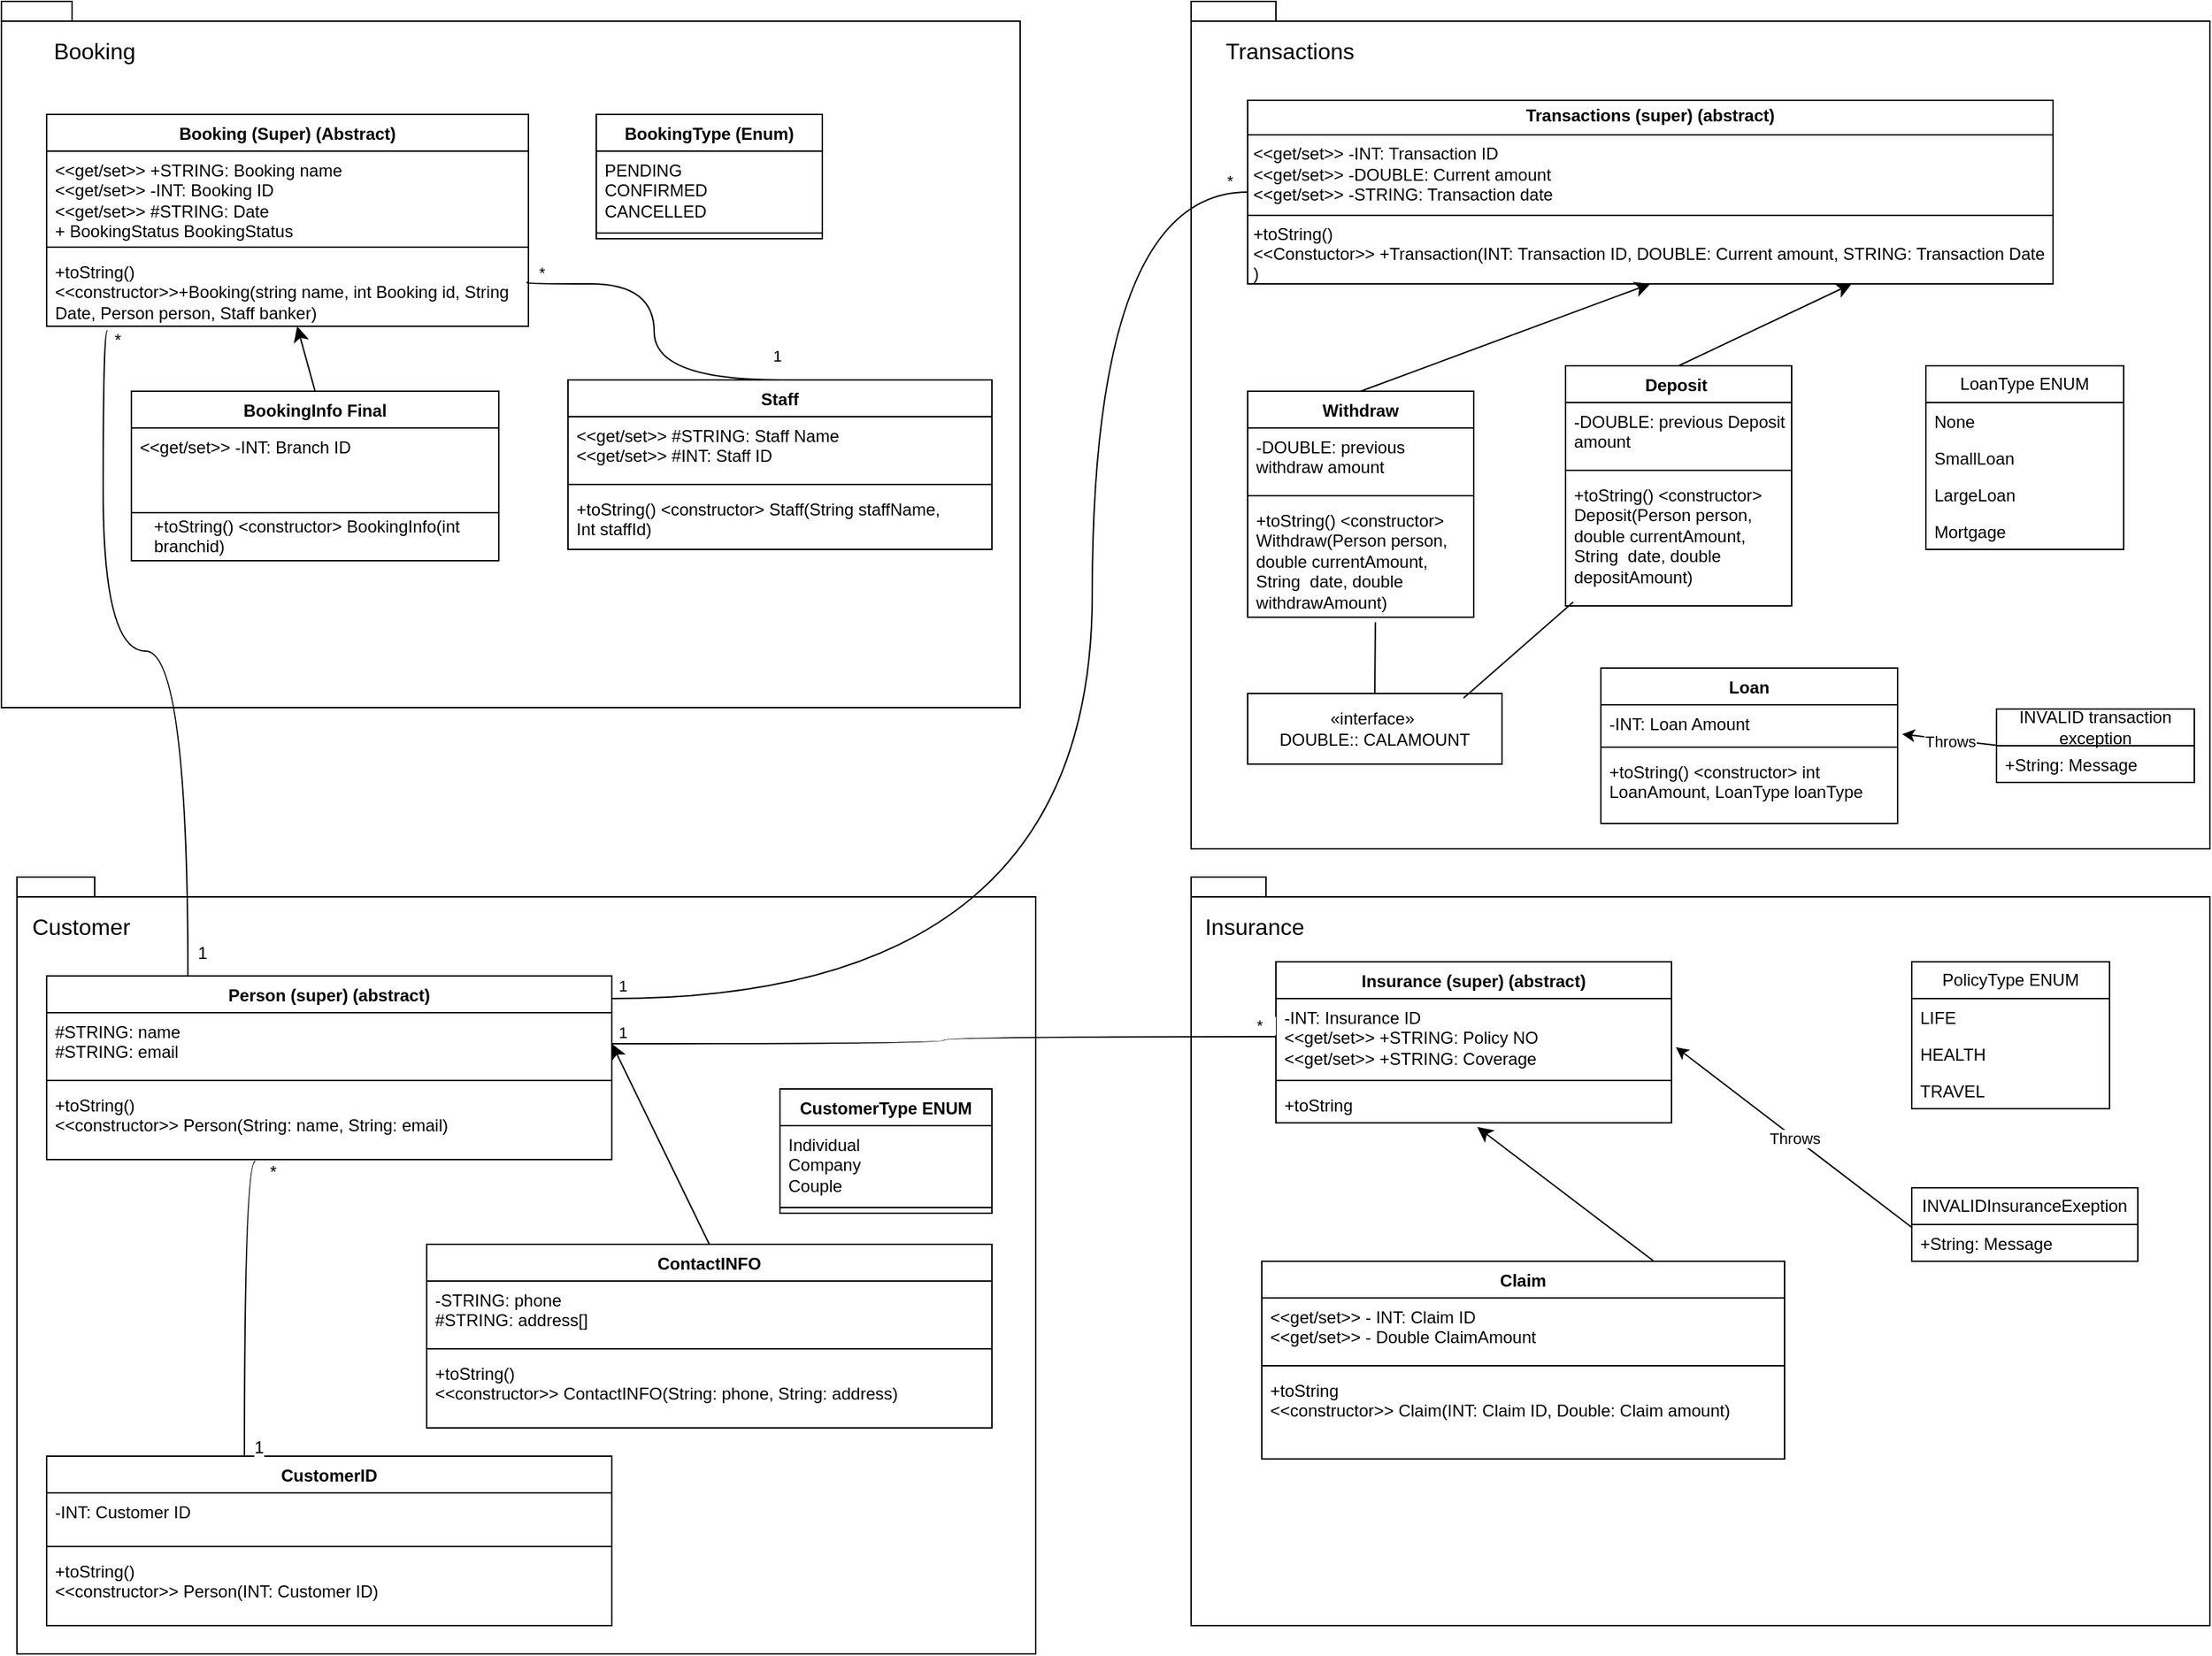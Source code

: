 <mxfile version="25.0.3">
  <diagram id="C5RBs43oDa-KdzZeNtuy" name="Page-1">
    <mxGraphModel dx="1050" dy="522" grid="1" gridSize="10" guides="1" tooltips="1" connect="1" arrows="1" fold="1" page="1" pageScale="1" pageWidth="827" pageHeight="1169" math="0" shadow="0">
      <root>
        <mxCell id="WIyWlLk6GJQsqaUBKTNV-0" />
        <mxCell id="WIyWlLk6GJQsqaUBKTNV-1" parent="WIyWlLk6GJQsqaUBKTNV-0" />
        <mxCell id="0yK75cyEjAmp3p56e5vH-48" value="" style="shape=folder;fontStyle=1;spacingTop=10;tabWidth=40;tabHeight=14;tabPosition=left;html=1;whiteSpace=wrap;" parent="WIyWlLk6GJQsqaUBKTNV-1" vertex="1">
          <mxGeometry x="39" y="740" width="721" height="550" as="geometry" />
        </mxCell>
        <mxCell id="0yK75cyEjAmp3p56e5vH-22" value="" style="shape=folder;fontStyle=1;spacingTop=10;tabWidth=40;tabHeight=14;tabPosition=left;html=1;whiteSpace=wrap;" parent="WIyWlLk6GJQsqaUBKTNV-1" vertex="1">
          <mxGeometry x="28" y="120" width="721" height="500" as="geometry" />
        </mxCell>
        <mxCell id="0yK75cyEjAmp3p56e5vH-4" value="Booking (Super) (Abstract)" style="swimlane;fontStyle=1;align=center;verticalAlign=top;childLayout=stackLayout;horizontal=1;startSize=26;horizontalStack=0;resizeParent=1;resizeParentMax=0;resizeLast=0;collapsible=1;marginBottom=0;whiteSpace=wrap;html=1;" parent="WIyWlLk6GJQsqaUBKTNV-1" vertex="1">
          <mxGeometry x="60" y="200" width="341" height="150" as="geometry" />
        </mxCell>
        <mxCell id="0yK75cyEjAmp3p56e5vH-5" value="&amp;lt;&amp;lt;get/set&amp;gt;&amp;gt; +STRING: Booking name&lt;div&gt;&amp;lt;&amp;lt;get/set&amp;gt;&amp;gt; -INT: Booking ID&lt;/div&gt;&lt;div&gt;&amp;lt;&amp;lt;get/set&amp;gt;&amp;gt; #STRING: Date&lt;/div&gt;&lt;div&gt;+ BookingStatus BookingStatus&lt;/div&gt;&lt;div&gt;&lt;br&gt;&lt;/div&gt;&lt;div&gt;&lt;br&gt;&lt;/div&gt;" style="text;strokeColor=none;fillColor=none;align=left;verticalAlign=top;spacingLeft=4;spacingRight=4;overflow=hidden;rotatable=0;points=[[0,0.5],[1,0.5]];portConstraint=eastwest;whiteSpace=wrap;html=1;" parent="0yK75cyEjAmp3p56e5vH-4" vertex="1">
          <mxGeometry y="26" width="341" height="64" as="geometry" />
        </mxCell>
        <mxCell id="0yK75cyEjAmp3p56e5vH-6" value="" style="line;strokeWidth=1;fillColor=none;align=left;verticalAlign=middle;spacingTop=-1;spacingLeft=3;spacingRight=3;rotatable=0;labelPosition=right;points=[];portConstraint=eastwest;strokeColor=inherit;" parent="0yK75cyEjAmp3p56e5vH-4" vertex="1">
          <mxGeometry y="90" width="341" height="8" as="geometry" />
        </mxCell>
        <mxCell id="0yK75cyEjAmp3p56e5vH-7" value="+toString()&lt;div&gt;&amp;lt;&amp;lt;constructor&amp;gt;&amp;gt;+Booking(string name, int Booking id, String Date, Person person, Staff banker)&lt;/div&gt;" style="text;strokeColor=none;fillColor=none;align=left;verticalAlign=top;spacingLeft=4;spacingRight=4;overflow=hidden;rotatable=0;points=[[0,0.5],[1,0.5]];portConstraint=eastwest;whiteSpace=wrap;html=1;" parent="0yK75cyEjAmp3p56e5vH-4" vertex="1">
          <mxGeometry y="98" width="341" height="52" as="geometry" />
        </mxCell>
        <mxCell id="0yK75cyEjAmp3p56e5vH-8" value="Staff" style="swimlane;fontStyle=1;align=center;verticalAlign=top;childLayout=stackLayout;horizontal=1;startSize=26;horizontalStack=0;resizeParent=1;resizeParentMax=0;resizeLast=0;collapsible=1;marginBottom=0;whiteSpace=wrap;html=1;" parent="WIyWlLk6GJQsqaUBKTNV-1" vertex="1">
          <mxGeometry x="429" y="388" width="300" height="120" as="geometry" />
        </mxCell>
        <mxCell id="0yK75cyEjAmp3p56e5vH-9" value="&amp;lt;&amp;lt;get/set&amp;gt;&amp;gt; #STRING: Staff Name&lt;div&gt;&amp;lt;&amp;lt;get/set&amp;gt;&amp;gt; #INT: Staff ID&lt;/div&gt;" style="text;strokeColor=none;fillColor=none;align=left;verticalAlign=top;spacingLeft=4;spacingRight=4;overflow=hidden;rotatable=0;points=[[0,0.5],[1,0.5]];portConstraint=eastwest;whiteSpace=wrap;html=1;" parent="0yK75cyEjAmp3p56e5vH-8" vertex="1">
          <mxGeometry y="26" width="300" height="44" as="geometry" />
        </mxCell>
        <mxCell id="0yK75cyEjAmp3p56e5vH-10" value="" style="line;strokeWidth=1;fillColor=none;align=left;verticalAlign=middle;spacingTop=-1;spacingLeft=3;spacingRight=3;rotatable=0;labelPosition=right;points=[];portConstraint=eastwest;strokeColor=inherit;" parent="0yK75cyEjAmp3p56e5vH-8" vertex="1">
          <mxGeometry y="70" width="300" height="8" as="geometry" />
        </mxCell>
        <mxCell id="0yK75cyEjAmp3p56e5vH-11" value="+toString() &amp;lt;constructor&amp;gt; Staff(String staffName,&lt;div&gt;Int staffId)&lt;/div&gt;" style="text;strokeColor=none;fillColor=none;align=left;verticalAlign=top;spacingLeft=4;spacingRight=4;overflow=hidden;rotatable=0;points=[[0,0.5],[1,0.5]];portConstraint=eastwest;whiteSpace=wrap;html=1;" parent="0yK75cyEjAmp3p56e5vH-8" vertex="1">
          <mxGeometry y="78" width="300" height="42" as="geometry" />
        </mxCell>
        <mxCell id="0yK75cyEjAmp3p56e5vH-12" value="BookingInfo Final" style="swimlane;fontStyle=1;align=center;verticalAlign=top;childLayout=stackLayout;horizontal=1;startSize=26;horizontalStack=0;resizeParent=1;resizeParentMax=0;resizeLast=0;collapsible=1;marginBottom=0;whiteSpace=wrap;html=1;" parent="WIyWlLk6GJQsqaUBKTNV-1" vertex="1">
          <mxGeometry x="120" y="396" width="260" height="120" as="geometry" />
        </mxCell>
        <mxCell id="0yK75cyEjAmp3p56e5vH-13" value="&amp;lt;&amp;lt;get/set&amp;gt;&amp;gt; -INT: Branch ID" style="text;strokeColor=none;fillColor=none;align=left;verticalAlign=top;spacingLeft=4;spacingRight=4;overflow=hidden;rotatable=0;points=[[0,0.5],[1,0.5]];portConstraint=eastwest;whiteSpace=wrap;html=1;" parent="0yK75cyEjAmp3p56e5vH-12" vertex="1">
          <mxGeometry y="26" width="260" height="26" as="geometry" />
        </mxCell>
        <mxCell id="0yK75cyEjAmp3p56e5vH-14" value="" style="line;strokeWidth=1;fillColor=none;align=left;verticalAlign=middle;spacingTop=-1;spacingLeft=3;spacingRight=3;rotatable=0;labelPosition=right;points=[];portConstraint=eastwest;strokeColor=inherit;" parent="0yK75cyEjAmp3p56e5vH-12" vertex="1">
          <mxGeometry y="52" width="260" height="68" as="geometry" />
        </mxCell>
        <mxCell id="0yK75cyEjAmp3p56e5vH-16" value="BookingType (Enum)" style="swimlane;fontStyle=1;align=center;verticalAlign=top;childLayout=stackLayout;horizontal=1;startSize=26;horizontalStack=0;resizeParent=1;resizeParentMax=0;resizeLast=0;collapsible=1;marginBottom=0;whiteSpace=wrap;html=1;" parent="WIyWlLk6GJQsqaUBKTNV-1" vertex="1">
          <mxGeometry x="449" y="200" width="160" height="88" as="geometry" />
        </mxCell>
        <mxCell id="0yK75cyEjAmp3p56e5vH-17" value="PENDING&amp;nbsp;&lt;div&gt;CONFIRMED&amp;nbsp;&lt;/div&gt;&lt;div&gt;CANCELLED&lt;/div&gt;" style="text;strokeColor=none;fillColor=none;align=left;verticalAlign=top;spacingLeft=4;spacingRight=4;overflow=hidden;rotatable=0;points=[[0,0.5],[1,0.5]];portConstraint=eastwest;whiteSpace=wrap;html=1;" parent="0yK75cyEjAmp3p56e5vH-16" vertex="1">
          <mxGeometry y="26" width="160" height="54" as="geometry" />
        </mxCell>
        <mxCell id="0yK75cyEjAmp3p56e5vH-18" value="" style="line;strokeWidth=1;fillColor=none;align=left;verticalAlign=middle;spacingTop=-1;spacingLeft=3;spacingRight=3;rotatable=0;labelPosition=right;points=[];portConstraint=eastwest;strokeColor=inherit;" parent="0yK75cyEjAmp3p56e5vH-16" vertex="1">
          <mxGeometry y="80" width="160" height="8" as="geometry" />
        </mxCell>
        <mxCell id="0yK75cyEjAmp3p56e5vH-20" value="" style="endArrow=classic;html=1;rounded=0;fontSize=12;startSize=8;endSize=8;curved=1;entryX=0.52;entryY=1;entryDx=0;entryDy=0;entryPerimeter=0;exitX=0.5;exitY=0;exitDx=0;exitDy=0;" parent="WIyWlLk6GJQsqaUBKTNV-1" source="0yK75cyEjAmp3p56e5vH-12" target="0yK75cyEjAmp3p56e5vH-7" edge="1">
          <mxGeometry width="50" height="50" relative="1" as="geometry">
            <mxPoint x="619" y="380" as="sourcePoint" />
            <mxPoint x="669" y="330" as="targetPoint" />
          </mxGeometry>
        </mxCell>
        <mxCell id="0yK75cyEjAmp3p56e5vH-23" value="Booking" style="text;html=1;align=center;verticalAlign=middle;whiteSpace=wrap;rounded=0;fontSize=16;" parent="WIyWlLk6GJQsqaUBKTNV-1" vertex="1">
          <mxGeometry x="39" y="140" width="110" height="30" as="geometry" />
        </mxCell>
        <mxCell id="0yK75cyEjAmp3p56e5vH-25" value="" style="shape=folder;fontStyle=1;spacingTop=10;tabWidth=40;tabHeight=14;tabPosition=left;html=1;whiteSpace=wrap;" parent="WIyWlLk6GJQsqaUBKTNV-1" vertex="1">
          <mxGeometry x="870" y="120" width="721" height="600" as="geometry" />
        </mxCell>
        <mxCell id="0yK75cyEjAmp3p56e5vH-26" value="Transactions" style="text;html=1;align=center;verticalAlign=middle;whiteSpace=wrap;rounded=0;fontSize=16;" parent="WIyWlLk6GJQsqaUBKTNV-1" vertex="1">
          <mxGeometry x="870" y="140" width="140" height="30" as="geometry" />
        </mxCell>
        <mxCell id="0yK75cyEjAmp3p56e5vH-27" value="&lt;p style=&quot;margin:0px;margin-top:4px;text-align:center;&quot;&gt;&lt;b&gt;Transactions (super) (abstract)&lt;/b&gt;&lt;/p&gt;&lt;hr size=&quot;1&quot; style=&quot;border-style:solid;&quot;&gt;&lt;p style=&quot;margin:0px;margin-left:4px;&quot;&gt;&amp;lt;&amp;lt;get/set&amp;gt;&amp;gt; -INT: Transaction ID&lt;/p&gt;&lt;p style=&quot;margin:0px;margin-left:4px;&quot;&gt;&amp;lt;&amp;lt;get/set&amp;gt;&amp;gt; -DOUBLE: Current amount&lt;/p&gt;&lt;p style=&quot;margin:0px;margin-left:4px;&quot;&gt;&amp;lt;&amp;lt;get/set&amp;gt;&amp;gt; -STRING: Transaction date&amp;nbsp;&lt;/p&gt;&lt;hr size=&quot;1&quot; style=&quot;border-style:solid;&quot;&gt;&lt;p style=&quot;margin:0px;margin-left:4px;&quot;&gt;+toString()&lt;/p&gt;&lt;p style=&quot;margin:0px;margin-left:4px;&quot;&gt;&amp;lt;&amp;lt;Constuctor&amp;gt;&amp;gt; +Transaction(INT: Transaction ID, DOUBLE: Current amount, STRING: Transaction Date )&lt;/p&gt;" style="verticalAlign=top;align=left;overflow=fill;html=1;whiteSpace=wrap;" parent="WIyWlLk6GJQsqaUBKTNV-1" vertex="1">
          <mxGeometry x="910" y="190" width="570" height="130" as="geometry" />
        </mxCell>
        <mxCell id="0yK75cyEjAmp3p56e5vH-37" style="edgeStyle=none;curved=1;rounded=0;orthogonalLoop=1;jettySize=auto;html=1;exitX=0.5;exitY=0;exitDx=0;exitDy=0;entryX=0.5;entryY=1;entryDx=0;entryDy=0;fontSize=12;startSize=8;endSize=8;" parent="WIyWlLk6GJQsqaUBKTNV-1" source="0yK75cyEjAmp3p56e5vH-28" target="0yK75cyEjAmp3p56e5vH-27" edge="1">
          <mxGeometry relative="1" as="geometry" />
        </mxCell>
        <mxCell id="0yK75cyEjAmp3p56e5vH-28" value="Withdraw" style="swimlane;fontStyle=1;align=center;verticalAlign=top;childLayout=stackLayout;horizontal=1;startSize=26;horizontalStack=0;resizeParent=1;resizeParentMax=0;resizeLast=0;collapsible=1;marginBottom=0;whiteSpace=wrap;html=1;" parent="WIyWlLk6GJQsqaUBKTNV-1" vertex="1">
          <mxGeometry x="910" y="396" width="160" height="160" as="geometry" />
        </mxCell>
        <mxCell id="0yK75cyEjAmp3p56e5vH-29" value="-DOUBLE: previous withdraw amount" style="text;strokeColor=none;fillColor=none;align=left;verticalAlign=top;spacingLeft=4;spacingRight=4;overflow=hidden;rotatable=0;points=[[0,0.5],[1,0.5]];portConstraint=eastwest;whiteSpace=wrap;html=1;" parent="0yK75cyEjAmp3p56e5vH-28" vertex="1">
          <mxGeometry y="26" width="160" height="44" as="geometry" />
        </mxCell>
        <mxCell id="0yK75cyEjAmp3p56e5vH-30" value="" style="line;strokeWidth=1;fillColor=none;align=left;verticalAlign=middle;spacingTop=-1;spacingLeft=3;spacingRight=3;rotatable=0;labelPosition=right;points=[];portConstraint=eastwest;strokeColor=inherit;" parent="0yK75cyEjAmp3p56e5vH-28" vertex="1">
          <mxGeometry y="70" width="160" height="8" as="geometry" />
        </mxCell>
        <mxCell id="0yK75cyEjAmp3p56e5vH-31" value="+toString() &amp;lt;constructor&amp;gt;&lt;div&gt;Withdraw(Person person,&lt;/div&gt;&lt;div&gt;double currentAmount, String&amp;nbsp; date, double withdrawAmount)&lt;/div&gt;" style="text;strokeColor=none;fillColor=none;align=left;verticalAlign=top;spacingLeft=4;spacingRight=4;overflow=hidden;rotatable=0;points=[[0,0.5],[1,0.5]];portConstraint=eastwest;whiteSpace=wrap;html=1;" parent="0yK75cyEjAmp3p56e5vH-28" vertex="1">
          <mxGeometry y="78" width="160" height="82" as="geometry" />
        </mxCell>
        <mxCell id="0yK75cyEjAmp3p56e5vH-116" style="edgeStyle=none;curved=1;rounded=0;orthogonalLoop=1;jettySize=auto;html=1;exitX=0.5;exitY=0;exitDx=0;exitDy=0;entryX=0.75;entryY=1;entryDx=0;entryDy=0;fontSize=12;startSize=8;endSize=8;" parent="WIyWlLk6GJQsqaUBKTNV-1" source="0yK75cyEjAmp3p56e5vH-32" target="0yK75cyEjAmp3p56e5vH-27" edge="1">
          <mxGeometry relative="1" as="geometry" />
        </mxCell>
        <mxCell id="0yK75cyEjAmp3p56e5vH-32" value="Deposit&amp;nbsp;" style="swimlane;fontStyle=1;align=center;verticalAlign=top;childLayout=stackLayout;horizontal=1;startSize=26;horizontalStack=0;resizeParent=1;resizeParentMax=0;resizeLast=0;collapsible=1;marginBottom=0;whiteSpace=wrap;html=1;" parent="WIyWlLk6GJQsqaUBKTNV-1" vertex="1">
          <mxGeometry x="1135" y="378" width="160" height="170" as="geometry" />
        </mxCell>
        <mxCell id="0yK75cyEjAmp3p56e5vH-33" value="-DOUBLE: previous Deposit amount" style="text;strokeColor=none;fillColor=none;align=left;verticalAlign=top;spacingLeft=4;spacingRight=4;overflow=hidden;rotatable=0;points=[[0,0.5],[1,0.5]];portConstraint=eastwest;whiteSpace=wrap;html=1;" parent="0yK75cyEjAmp3p56e5vH-32" vertex="1">
          <mxGeometry y="26" width="160" height="44" as="geometry" />
        </mxCell>
        <mxCell id="0yK75cyEjAmp3p56e5vH-34" value="" style="line;strokeWidth=1;fillColor=none;align=left;verticalAlign=middle;spacingTop=-1;spacingLeft=3;spacingRight=3;rotatable=0;labelPosition=right;points=[];portConstraint=eastwest;strokeColor=inherit;" parent="0yK75cyEjAmp3p56e5vH-32" vertex="1">
          <mxGeometry y="70" width="160" height="8" as="geometry" />
        </mxCell>
        <mxCell id="0yK75cyEjAmp3p56e5vH-35" value="+toString() &amp;lt;constructor&amp;gt;&lt;div&gt;Deposit(Person person,&lt;/div&gt;&lt;div&gt;double currentAmount, String&amp;nbsp; date, double depositAmount)&lt;/div&gt;&lt;div&gt;&lt;br&gt;&lt;div&gt;&lt;br&gt;&lt;/div&gt;&lt;/div&gt;" style="text;strokeColor=none;fillColor=none;align=left;verticalAlign=top;spacingLeft=4;spacingRight=4;overflow=hidden;rotatable=0;points=[[0,0.5],[1,0.5]];portConstraint=eastwest;whiteSpace=wrap;html=1;" parent="0yK75cyEjAmp3p56e5vH-32" vertex="1">
          <mxGeometry y="78" width="160" height="92" as="geometry" />
        </mxCell>
        <mxCell id="0yK75cyEjAmp3p56e5vH-39" value="LoanType ENUM" style="swimlane;fontStyle=0;childLayout=stackLayout;horizontal=1;startSize=26;fillColor=none;horizontalStack=0;resizeParent=1;resizeParentMax=0;resizeLast=0;collapsible=1;marginBottom=0;whiteSpace=wrap;html=1;" parent="WIyWlLk6GJQsqaUBKTNV-1" vertex="1">
          <mxGeometry x="1390" y="378" width="140" height="130" as="geometry" />
        </mxCell>
        <mxCell id="0yK75cyEjAmp3p56e5vH-40" value="None" style="text;strokeColor=none;fillColor=none;align=left;verticalAlign=top;spacingLeft=4;spacingRight=4;overflow=hidden;rotatable=0;points=[[0,0.5],[1,0.5]];portConstraint=eastwest;whiteSpace=wrap;html=1;" parent="0yK75cyEjAmp3p56e5vH-39" vertex="1">
          <mxGeometry y="26" width="140" height="26" as="geometry" />
        </mxCell>
        <mxCell id="0yK75cyEjAmp3p56e5vH-41" value="SmallLoan" style="text;strokeColor=none;fillColor=none;align=left;verticalAlign=top;spacingLeft=4;spacingRight=4;overflow=hidden;rotatable=0;points=[[0,0.5],[1,0.5]];portConstraint=eastwest;whiteSpace=wrap;html=1;" parent="0yK75cyEjAmp3p56e5vH-39" vertex="1">
          <mxGeometry y="52" width="140" height="26" as="geometry" />
        </mxCell>
        <mxCell id="0yK75cyEjAmp3p56e5vH-42" value="LargeLoan" style="text;strokeColor=none;fillColor=none;align=left;verticalAlign=top;spacingLeft=4;spacingRight=4;overflow=hidden;rotatable=0;points=[[0,0.5],[1,0.5]];portConstraint=eastwest;whiteSpace=wrap;html=1;" parent="0yK75cyEjAmp3p56e5vH-39" vertex="1">
          <mxGeometry y="78" width="140" height="26" as="geometry" />
        </mxCell>
        <mxCell id="0yK75cyEjAmp3p56e5vH-43" value="Mortgage" style="text;strokeColor=none;fillColor=none;align=left;verticalAlign=top;spacingLeft=4;spacingRight=4;overflow=hidden;rotatable=0;points=[[0,0.5],[1,0.5]];portConstraint=eastwest;whiteSpace=wrap;html=1;" parent="0yK75cyEjAmp3p56e5vH-39" vertex="1">
          <mxGeometry y="104" width="140" height="26" as="geometry" />
        </mxCell>
        <mxCell id="0yK75cyEjAmp3p56e5vH-44" value="INVALID transaction exception" style="swimlane;fontStyle=0;childLayout=stackLayout;horizontal=1;startSize=26;fillColor=none;horizontalStack=0;resizeParent=1;resizeParentMax=0;resizeLast=0;collapsible=1;marginBottom=0;whiteSpace=wrap;html=1;" parent="WIyWlLk6GJQsqaUBKTNV-1" vertex="1">
          <mxGeometry x="1440" y="621" width="140" height="52" as="geometry" />
        </mxCell>
        <mxCell id="0yK75cyEjAmp3p56e5vH-45" value="+String: Message" style="text;strokeColor=none;fillColor=none;align=left;verticalAlign=top;spacingLeft=4;spacingRight=4;overflow=hidden;rotatable=0;points=[[0,0.5],[1,0.5]];portConstraint=eastwest;whiteSpace=wrap;html=1;" parent="0yK75cyEjAmp3p56e5vH-44" vertex="1">
          <mxGeometry y="26" width="140" height="26" as="geometry" />
        </mxCell>
        <mxCell id="0yK75cyEjAmp3p56e5vH-49" value="" style="shape=folder;fontStyle=1;spacingTop=10;tabWidth=40;tabHeight=14;tabPosition=left;html=1;whiteSpace=wrap;" parent="WIyWlLk6GJQsqaUBKTNV-1" vertex="1">
          <mxGeometry x="870" y="740" width="721" height="530" as="geometry" />
        </mxCell>
        <mxCell id="0yK75cyEjAmp3p56e5vH-99" style="edgeStyle=none;curved=1;rounded=0;orthogonalLoop=1;jettySize=auto;html=1;exitX=0.5;exitY=0;exitDx=0;exitDy=0;entryX=1;entryY=0.5;entryDx=0;entryDy=0;fontSize=12;startSize=8;endSize=8;" parent="WIyWlLk6GJQsqaUBKTNV-1" source="0yK75cyEjAmp3p56e5vH-50" target="0yK75cyEjAmp3p56e5vH-56" edge="1">
          <mxGeometry relative="1" as="geometry" />
        </mxCell>
        <mxCell id="0yK75cyEjAmp3p56e5vH-50" value="ContactINFO" style="swimlane;fontStyle=1;align=center;verticalAlign=top;childLayout=stackLayout;horizontal=1;startSize=26;horizontalStack=0;resizeParent=1;resizeParentMax=0;resizeLast=0;collapsible=1;marginBottom=0;whiteSpace=wrap;html=1;" parent="WIyWlLk6GJQsqaUBKTNV-1" vertex="1">
          <mxGeometry x="329" y="1000" width="400" height="130" as="geometry" />
        </mxCell>
        <mxCell id="0yK75cyEjAmp3p56e5vH-51" value="-STRING: phone&lt;div&gt;#STRING: address[]&lt;/div&gt;&lt;div&gt;&lt;br&gt;&lt;/div&gt;" style="text;strokeColor=none;fillColor=none;align=left;verticalAlign=top;spacingLeft=4;spacingRight=4;overflow=hidden;rotatable=0;points=[[0,0.5],[1,0.5]];portConstraint=eastwest;whiteSpace=wrap;html=1;" parent="0yK75cyEjAmp3p56e5vH-50" vertex="1">
          <mxGeometry y="26" width="400" height="44" as="geometry" />
        </mxCell>
        <mxCell id="0yK75cyEjAmp3p56e5vH-52" value="" style="line;strokeWidth=1;fillColor=none;align=left;verticalAlign=middle;spacingTop=-1;spacingLeft=3;spacingRight=3;rotatable=0;labelPosition=right;points=[];portConstraint=eastwest;strokeColor=inherit;" parent="0yK75cyEjAmp3p56e5vH-50" vertex="1">
          <mxGeometry y="70" width="400" height="8" as="geometry" />
        </mxCell>
        <mxCell id="0yK75cyEjAmp3p56e5vH-53" value="+toString()&lt;div&gt;&amp;lt;&amp;lt;constructor&amp;gt;&amp;gt; ContactINFO(String: phone, String: address)&lt;/div&gt;" style="text;strokeColor=none;fillColor=none;align=left;verticalAlign=top;spacingLeft=4;spacingRight=4;overflow=hidden;rotatable=0;points=[[0,0.5],[1,0.5]];portConstraint=eastwest;whiteSpace=wrap;html=1;" parent="0yK75cyEjAmp3p56e5vH-50" vertex="1">
          <mxGeometry y="78" width="400" height="52" as="geometry" />
        </mxCell>
        <mxCell id="0yK75cyEjAmp3p56e5vH-54" value="Customer" style="text;html=1;align=center;verticalAlign=middle;whiteSpace=wrap;rounded=0;fontSize=16;" parent="WIyWlLk6GJQsqaUBKTNV-1" vertex="1">
          <mxGeometry x="39" y="760" width="91" height="30" as="geometry" />
        </mxCell>
        <mxCell id="0yK75cyEjAmp3p56e5vH-55" value="Person (super) (abstract)" style="swimlane;fontStyle=1;align=center;verticalAlign=top;childLayout=stackLayout;horizontal=1;startSize=26;horizontalStack=0;resizeParent=1;resizeParentMax=0;resizeLast=0;collapsible=1;marginBottom=0;whiteSpace=wrap;html=1;" parent="WIyWlLk6GJQsqaUBKTNV-1" vertex="1">
          <mxGeometry x="60" y="810" width="400" height="130" as="geometry" />
        </mxCell>
        <mxCell id="0yK75cyEjAmp3p56e5vH-56" value="#STRING: name&lt;div&gt;#STRING: email&amp;nbsp;&lt;/div&gt;&lt;div&gt;&lt;br&gt;&lt;/div&gt;" style="text;strokeColor=none;fillColor=none;align=left;verticalAlign=top;spacingLeft=4;spacingRight=4;overflow=hidden;rotatable=0;points=[[0,0.5],[1,0.5]];portConstraint=eastwest;whiteSpace=wrap;html=1;" parent="0yK75cyEjAmp3p56e5vH-55" vertex="1">
          <mxGeometry y="26" width="400" height="44" as="geometry" />
        </mxCell>
        <mxCell id="0yK75cyEjAmp3p56e5vH-57" value="" style="line;strokeWidth=1;fillColor=none;align=left;verticalAlign=middle;spacingTop=-1;spacingLeft=3;spacingRight=3;rotatable=0;labelPosition=right;points=[];portConstraint=eastwest;strokeColor=inherit;" parent="0yK75cyEjAmp3p56e5vH-55" vertex="1">
          <mxGeometry y="70" width="400" height="8" as="geometry" />
        </mxCell>
        <mxCell id="0yK75cyEjAmp3p56e5vH-58" value="+toString()&lt;div&gt;&amp;lt;&amp;lt;constructor&amp;gt;&amp;gt; Person(String: name, String: email)&lt;/div&gt;" style="text;strokeColor=none;fillColor=none;align=left;verticalAlign=top;spacingLeft=4;spacingRight=4;overflow=hidden;rotatable=0;points=[[0,0.5],[1,0.5]];portConstraint=eastwest;whiteSpace=wrap;html=1;" parent="0yK75cyEjAmp3p56e5vH-55" vertex="1">
          <mxGeometry y="78" width="400" height="52" as="geometry" />
        </mxCell>
        <mxCell id="0yK75cyEjAmp3p56e5vH-59" value="CustomerID" style="swimlane;fontStyle=1;align=center;verticalAlign=top;childLayout=stackLayout;horizontal=1;startSize=26;horizontalStack=0;resizeParent=1;resizeParentMax=0;resizeLast=0;collapsible=1;marginBottom=0;whiteSpace=wrap;html=1;" parent="WIyWlLk6GJQsqaUBKTNV-1" vertex="1">
          <mxGeometry x="60" y="1150" width="400" height="120" as="geometry" />
        </mxCell>
        <mxCell id="0yK75cyEjAmp3p56e5vH-60" value="-INT: Customer ID&amp;nbsp;&lt;div&gt;&lt;br&gt;&lt;/div&gt;" style="text;strokeColor=none;fillColor=none;align=left;verticalAlign=top;spacingLeft=4;spacingRight=4;overflow=hidden;rotatable=0;points=[[0,0.5],[1,0.5]];portConstraint=eastwest;whiteSpace=wrap;html=1;" parent="0yK75cyEjAmp3p56e5vH-59" vertex="1">
          <mxGeometry y="26" width="400" height="34" as="geometry" />
        </mxCell>
        <mxCell id="0yK75cyEjAmp3p56e5vH-61" value="" style="line;strokeWidth=1;fillColor=none;align=left;verticalAlign=middle;spacingTop=-1;spacingLeft=3;spacingRight=3;rotatable=0;labelPosition=right;points=[];portConstraint=eastwest;strokeColor=inherit;" parent="0yK75cyEjAmp3p56e5vH-59" vertex="1">
          <mxGeometry y="60" width="400" height="8" as="geometry" />
        </mxCell>
        <mxCell id="0yK75cyEjAmp3p56e5vH-62" value="+toString()&lt;div&gt;&amp;lt;&amp;lt;constructor&amp;gt;&amp;gt; Person(INT: Customer ID)&lt;/div&gt;" style="text;strokeColor=none;fillColor=none;align=left;verticalAlign=top;spacingLeft=4;spacingRight=4;overflow=hidden;rotatable=0;points=[[0,0.5],[1,0.5]];portConstraint=eastwest;whiteSpace=wrap;html=1;" parent="0yK75cyEjAmp3p56e5vH-59" vertex="1">
          <mxGeometry y="68" width="400" height="52" as="geometry" />
        </mxCell>
        <mxCell id="0yK75cyEjAmp3p56e5vH-63" value="CustomerType ENUM" style="swimlane;fontStyle=1;align=center;verticalAlign=top;childLayout=stackLayout;horizontal=1;startSize=26;horizontalStack=0;resizeParent=1;resizeParentMax=0;resizeLast=0;collapsible=1;marginBottom=0;whiteSpace=wrap;html=1;" parent="WIyWlLk6GJQsqaUBKTNV-1" vertex="1">
          <mxGeometry x="579" y="890" width="150" height="88" as="geometry" />
        </mxCell>
        <mxCell id="0yK75cyEjAmp3p56e5vH-64" value="&lt;span style=&quot;background-color: initial;&quot;&gt;Individual&lt;/span&gt;&lt;div&gt;&lt;span style=&quot;background-color: initial;&quot;&gt;Company&lt;/span&gt;&lt;/div&gt;&lt;div&gt;&lt;span style=&quot;background-color: initial;&quot;&gt;Couple&amp;nbsp;&lt;/span&gt;&lt;div&gt;&lt;br&gt;&lt;/div&gt;&lt;/div&gt;" style="text;strokeColor=none;fillColor=none;align=left;verticalAlign=top;spacingLeft=4;spacingRight=4;overflow=hidden;rotatable=0;points=[[0,0.5],[1,0.5]];portConstraint=eastwest;whiteSpace=wrap;html=1;" parent="0yK75cyEjAmp3p56e5vH-63" vertex="1">
          <mxGeometry y="26" width="150" height="54" as="geometry" />
        </mxCell>
        <mxCell id="0yK75cyEjAmp3p56e5vH-65" value="" style="line;strokeWidth=1;fillColor=none;align=left;verticalAlign=middle;spacingTop=-1;spacingLeft=3;spacingRight=3;rotatable=0;labelPosition=right;points=[];portConstraint=eastwest;strokeColor=inherit;" parent="0yK75cyEjAmp3p56e5vH-63" vertex="1">
          <mxGeometry y="80" width="150" height="8" as="geometry" />
        </mxCell>
        <mxCell id="0yK75cyEjAmp3p56e5vH-69" value="Insurance (super) (abstract)" style="swimlane;fontStyle=1;align=center;verticalAlign=top;childLayout=stackLayout;horizontal=1;startSize=26;horizontalStack=0;resizeParent=1;resizeParentMax=0;resizeLast=0;collapsible=1;marginBottom=0;whiteSpace=wrap;html=1;" parent="WIyWlLk6GJQsqaUBKTNV-1" vertex="1">
          <mxGeometry x="930" y="800" width="280" height="114" as="geometry" />
        </mxCell>
        <mxCell id="0yK75cyEjAmp3p56e5vH-70" value="-INT: Insurance ID&lt;div&gt;&amp;lt;&amp;lt;get/set&amp;gt;&amp;gt; +STRING: Policy NO&lt;/div&gt;&lt;div&gt;&amp;lt;&amp;lt;get/set&amp;gt;&amp;gt; +STRING: Coverage&lt;/div&gt;" style="text;strokeColor=none;fillColor=none;align=left;verticalAlign=top;spacingLeft=4;spacingRight=4;overflow=hidden;rotatable=0;points=[[0,0.5],[1,0.5]];portConstraint=eastwest;whiteSpace=wrap;html=1;" parent="0yK75cyEjAmp3p56e5vH-69" vertex="1">
          <mxGeometry y="26" width="280" height="54" as="geometry" />
        </mxCell>
        <mxCell id="0yK75cyEjAmp3p56e5vH-71" value="" style="line;strokeWidth=1;fillColor=none;align=left;verticalAlign=middle;spacingTop=-1;spacingLeft=3;spacingRight=3;rotatable=0;labelPosition=right;points=[];portConstraint=eastwest;strokeColor=inherit;" parent="0yK75cyEjAmp3p56e5vH-69" vertex="1">
          <mxGeometry y="80" width="280" height="8" as="geometry" />
        </mxCell>
        <mxCell id="0yK75cyEjAmp3p56e5vH-72" value="+toString" style="text;strokeColor=none;fillColor=none;align=left;verticalAlign=top;spacingLeft=4;spacingRight=4;overflow=hidden;rotatable=0;points=[[0,0.5],[1,0.5]];portConstraint=eastwest;whiteSpace=wrap;html=1;" parent="0yK75cyEjAmp3p56e5vH-69" vertex="1">
          <mxGeometry y="88" width="280" height="26" as="geometry" />
        </mxCell>
        <mxCell id="0yK75cyEjAmp3p56e5vH-73" value="Claim" style="swimlane;fontStyle=1;align=center;verticalAlign=top;childLayout=stackLayout;horizontal=1;startSize=26;horizontalStack=0;resizeParent=1;resizeParentMax=0;resizeLast=0;collapsible=1;marginBottom=0;whiteSpace=wrap;html=1;" parent="WIyWlLk6GJQsqaUBKTNV-1" vertex="1">
          <mxGeometry x="920" y="1012" width="370" height="140" as="geometry" />
        </mxCell>
        <mxCell id="0yK75cyEjAmp3p56e5vH-74" value="&amp;lt;&amp;lt;get/set&amp;gt;&amp;gt; - INT: Claim ID&lt;div&gt;&amp;lt;&amp;lt;get/set&amp;gt;&amp;gt; - Double ClaimAmount&lt;/div&gt;" style="text;strokeColor=none;fillColor=none;align=left;verticalAlign=top;spacingLeft=4;spacingRight=4;overflow=hidden;rotatable=0;points=[[0,0.5],[1,0.5]];portConstraint=eastwest;whiteSpace=wrap;html=1;" parent="0yK75cyEjAmp3p56e5vH-73" vertex="1">
          <mxGeometry y="26" width="370" height="44" as="geometry" />
        </mxCell>
        <mxCell id="0yK75cyEjAmp3p56e5vH-75" value="" style="line;strokeWidth=1;fillColor=none;align=left;verticalAlign=middle;spacingTop=-1;spacingLeft=3;spacingRight=3;rotatable=0;labelPosition=right;points=[];portConstraint=eastwest;strokeColor=inherit;" parent="0yK75cyEjAmp3p56e5vH-73" vertex="1">
          <mxGeometry y="70" width="370" height="8" as="geometry" />
        </mxCell>
        <mxCell id="0yK75cyEjAmp3p56e5vH-76" value="+toString&lt;div&gt;&amp;lt;&amp;lt;constructor&amp;gt;&amp;gt; Claim(INT: Claim ID, Double: Claim amount)&amp;nbsp;&lt;/div&gt;" style="text;strokeColor=none;fillColor=none;align=left;verticalAlign=top;spacingLeft=4;spacingRight=4;overflow=hidden;rotatable=0;points=[[0,0.5],[1,0.5]];portConstraint=eastwest;whiteSpace=wrap;html=1;" parent="0yK75cyEjAmp3p56e5vH-73" vertex="1">
          <mxGeometry y="78" width="370" height="62" as="geometry" />
        </mxCell>
        <mxCell id="0yK75cyEjAmp3p56e5vH-77" value="PolicyType ENUM" style="swimlane;fontStyle=0;childLayout=stackLayout;horizontal=1;startSize=26;fillColor=none;horizontalStack=0;resizeParent=1;resizeParentMax=0;resizeLast=0;collapsible=1;marginBottom=0;whiteSpace=wrap;html=1;" parent="WIyWlLk6GJQsqaUBKTNV-1" vertex="1">
          <mxGeometry x="1380" y="800" width="140" height="104" as="geometry" />
        </mxCell>
        <mxCell id="0yK75cyEjAmp3p56e5vH-78" value="LIFE" style="text;strokeColor=none;fillColor=none;align=left;verticalAlign=top;spacingLeft=4;spacingRight=4;overflow=hidden;rotatable=0;points=[[0,0.5],[1,0.5]];portConstraint=eastwest;whiteSpace=wrap;html=1;" parent="0yK75cyEjAmp3p56e5vH-77" vertex="1">
          <mxGeometry y="26" width="140" height="26" as="geometry" />
        </mxCell>
        <mxCell id="0yK75cyEjAmp3p56e5vH-79" value="HEALTH" style="text;strokeColor=none;fillColor=none;align=left;verticalAlign=top;spacingLeft=4;spacingRight=4;overflow=hidden;rotatable=0;points=[[0,0.5],[1,0.5]];portConstraint=eastwest;whiteSpace=wrap;html=1;" parent="0yK75cyEjAmp3p56e5vH-77" vertex="1">
          <mxGeometry y="52" width="140" height="26" as="geometry" />
        </mxCell>
        <mxCell id="0yK75cyEjAmp3p56e5vH-80" value="TRAVEL" style="text;strokeColor=none;fillColor=none;align=left;verticalAlign=top;spacingLeft=4;spacingRight=4;overflow=hidden;rotatable=0;points=[[0,0.5],[1,0.5]];portConstraint=eastwest;whiteSpace=wrap;html=1;" parent="0yK75cyEjAmp3p56e5vH-77" vertex="1">
          <mxGeometry y="78" width="140" height="26" as="geometry" />
        </mxCell>
        <mxCell id="0yK75cyEjAmp3p56e5vH-81" value="INVALIDInsuranceExeption" style="swimlane;fontStyle=0;childLayout=stackLayout;horizontal=1;startSize=26;fillColor=none;horizontalStack=0;resizeParent=1;resizeParentMax=0;resizeLast=0;collapsible=1;marginBottom=0;whiteSpace=wrap;html=1;" parent="WIyWlLk6GJQsqaUBKTNV-1" vertex="1">
          <mxGeometry x="1380" y="960" width="160" height="52" as="geometry" />
        </mxCell>
        <mxCell id="0yK75cyEjAmp3p56e5vH-82" value="+String: Message" style="text;strokeColor=none;fillColor=none;align=left;verticalAlign=top;spacingLeft=4;spacingRight=4;overflow=hidden;rotatable=0;points=[[0,0.5],[1,0.5]];portConstraint=eastwest;whiteSpace=wrap;html=1;" parent="0yK75cyEjAmp3p56e5vH-81" vertex="1">
          <mxGeometry y="26" width="160" height="26" as="geometry" />
        </mxCell>
        <mxCell id="0yK75cyEjAmp3p56e5vH-86" value="Insurance" style="text;html=1;align=center;verticalAlign=middle;whiteSpace=wrap;rounded=0;fontSize=16;" parent="WIyWlLk6GJQsqaUBKTNV-1" vertex="1">
          <mxGeometry x="870" y="760" width="90" height="30" as="geometry" />
        </mxCell>
        <mxCell id="0yK75cyEjAmp3p56e5vH-91" value="" style="endArrow=none;html=1;edgeStyle=orthogonalEdgeStyle;rounded=0;fontSize=12;startSize=8;endSize=8;curved=1;entryX=0.5;entryY=0;entryDx=0;entryDy=0;exitX=1.001;exitY=0.4;exitDx=0;exitDy=0;exitPerimeter=0;" parent="WIyWlLk6GJQsqaUBKTNV-1" source="0yK75cyEjAmp3p56e5vH-7" target="0yK75cyEjAmp3p56e5vH-8" edge="1">
          <mxGeometry relative="1" as="geometry">
            <mxPoint x="310" y="340" as="sourcePoint" />
            <mxPoint x="470" y="340" as="targetPoint" />
            <Array as="points">
              <mxPoint x="400" y="319" />
              <mxPoint x="400" y="320" />
              <mxPoint x="490" y="320" />
            </Array>
          </mxGeometry>
        </mxCell>
        <mxCell id="0yK75cyEjAmp3p56e5vH-92" value="&amp;nbsp; &amp;nbsp; 1" style="edgeLabel;resizable=0;html=1;align=left;verticalAlign=bottom;" parent="0yK75cyEjAmp3p56e5vH-91" connectable="0" vertex="1">
          <mxGeometry x="-1" relative="1" as="geometry">
            <mxPoint x="159" y="61" as="offset" />
          </mxGeometry>
        </mxCell>
        <mxCell id="0yK75cyEjAmp3p56e5vH-93" value="*&amp;nbsp;&amp;nbsp;" style="edgeLabel;resizable=0;html=1;align=right;verticalAlign=bottom;" parent="0yK75cyEjAmp3p56e5vH-91" connectable="0" vertex="1">
          <mxGeometry x="1" relative="1" as="geometry">
            <mxPoint x="-159" y="-68" as="offset" />
          </mxGeometry>
        </mxCell>
        <mxCell id="0yK75cyEjAmp3p56e5vH-98" style="edgeStyle=none;curved=1;rounded=0;orthogonalLoop=1;jettySize=auto;html=1;exitX=0.5;exitY=0;exitDx=0;exitDy=0;fontSize=12;startSize=8;endSize=8;" parent="WIyWlLk6GJQsqaUBKTNV-1" source="0yK75cyEjAmp3p56e5vH-63" target="0yK75cyEjAmp3p56e5vH-63" edge="1">
          <mxGeometry relative="1" as="geometry" />
        </mxCell>
        <mxCell id="0yK75cyEjAmp3p56e5vH-101" value="" style="endArrow=none;html=1;edgeStyle=orthogonalEdgeStyle;rounded=0;fontSize=12;startSize=8;endSize=8;curved=1;entryX=0.126;entryY=1.058;entryDx=0;entryDy=0;entryPerimeter=0;exitX=0.25;exitY=0;exitDx=0;exitDy=0;" parent="WIyWlLk6GJQsqaUBKTNV-1" source="0yK75cyEjAmp3p56e5vH-55" target="0yK75cyEjAmp3p56e5vH-7" edge="1">
          <mxGeometry relative="1" as="geometry">
            <mxPoint x="330" y="470" as="sourcePoint" />
            <mxPoint x="490" y="470" as="targetPoint" />
            <Array as="points">
              <mxPoint x="160" y="580" />
              <mxPoint x="100" y="580" />
              <mxPoint x="100" y="353" />
            </Array>
          </mxGeometry>
        </mxCell>
        <mxCell id="0yK75cyEjAmp3p56e5vH-104" value="*" style="edgeLabel;html=1;align=center;verticalAlign=middle;resizable=0;points=[];fontSize=12;" parent="0yK75cyEjAmp3p56e5vH-101" vertex="1" connectable="0">
          <mxGeometry x="0.877" relative="1" as="geometry">
            <mxPoint x="10" y="-22" as="offset" />
          </mxGeometry>
        </mxCell>
        <mxCell id="0yK75cyEjAmp3p56e5vH-105" value="1" style="edgeLabel;html=1;align=center;verticalAlign=middle;resizable=0;points=[];fontSize=12;" parent="0yK75cyEjAmp3p56e5vH-101" vertex="1" connectable="0">
          <mxGeometry x="-0.939" y="-2" relative="1" as="geometry">
            <mxPoint x="8" as="offset" />
          </mxGeometry>
        </mxCell>
        <mxCell id="0yK75cyEjAmp3p56e5vH-106" value="" style="endArrow=none;html=1;edgeStyle=orthogonalEdgeStyle;rounded=0;fontSize=12;startSize=8;endSize=8;curved=1;entryX=0;entryY=0.5;entryDx=0;entryDy=0;" parent="WIyWlLk6GJQsqaUBKTNV-1" source="0yK75cyEjAmp3p56e5vH-56" target="0yK75cyEjAmp3p56e5vH-70" edge="1">
          <mxGeometry relative="1" as="geometry">
            <mxPoint x="630" y="670" as="sourcePoint" />
            <mxPoint x="790" y="670" as="targetPoint" />
          </mxGeometry>
        </mxCell>
        <mxCell id="0yK75cyEjAmp3p56e5vH-107" value="&amp;nbsp;1" style="edgeLabel;resizable=0;html=1;align=left;verticalAlign=bottom;" parent="0yK75cyEjAmp3p56e5vH-106" connectable="0" vertex="1">
          <mxGeometry x="-1" relative="1" as="geometry" />
        </mxCell>
        <mxCell id="0yK75cyEjAmp3p56e5vH-108" value="*&amp;nbsp; &amp;nbsp;" style="edgeLabel;resizable=0;html=1;align=right;verticalAlign=bottom;" parent="0yK75cyEjAmp3p56e5vH-106" connectable="0" vertex="1">
          <mxGeometry x="1" relative="1" as="geometry" />
        </mxCell>
        <mxCell id="0yK75cyEjAmp3p56e5vH-109" value="" style="endArrow=none;html=1;edgeStyle=orthogonalEdgeStyle;rounded=0;fontSize=12;startSize=8;endSize=8;curved=1;entryX=0;entryY=0.5;entryDx=0;entryDy=0;exitX=1;exitY=0.123;exitDx=0;exitDy=0;exitPerimeter=0;" parent="WIyWlLk6GJQsqaUBKTNV-1" source="0yK75cyEjAmp3p56e5vH-55" target="0yK75cyEjAmp3p56e5vH-27" edge="1">
          <mxGeometry relative="1" as="geometry">
            <mxPoint x="630" y="470" as="sourcePoint" />
            <mxPoint x="790" y="470" as="targetPoint" />
            <Array as="points">
              <mxPoint x="800" y="826" />
              <mxPoint x="800" y="255" />
            </Array>
          </mxGeometry>
        </mxCell>
        <mxCell id="0yK75cyEjAmp3p56e5vH-110" value="&amp;nbsp;1" style="edgeLabel;resizable=0;html=1;align=left;verticalAlign=bottom;" parent="0yK75cyEjAmp3p56e5vH-109" connectable="0" vertex="1">
          <mxGeometry x="-1" relative="1" as="geometry" />
        </mxCell>
        <mxCell id="0yK75cyEjAmp3p56e5vH-111" value="*&amp;nbsp; &amp;nbsp;" style="edgeLabel;resizable=0;html=1;align=right;verticalAlign=bottom;" parent="0yK75cyEjAmp3p56e5vH-109" connectable="0" vertex="1">
          <mxGeometry x="1" relative="1" as="geometry" />
        </mxCell>
        <mxCell id="0yK75cyEjAmp3p56e5vH-115" style="edgeStyle=none;curved=1;rounded=0;orthogonalLoop=1;jettySize=auto;html=1;exitX=0.75;exitY=0;exitDx=0;exitDy=0;fontSize=12;startSize=8;endSize=8;" parent="WIyWlLk6GJQsqaUBKTNV-1" source="0yK75cyEjAmp3p56e5vH-44" target="0yK75cyEjAmp3p56e5vH-44" edge="1">
          <mxGeometry relative="1" as="geometry" />
        </mxCell>
        <mxCell id="0yK75cyEjAmp3p56e5vH-118" value="«interface»&lt;span style=&quot;background-color: initial;&quot;&gt;&amp;nbsp;&lt;/span&gt;&lt;div&gt;DOUBLE:: CALAMOUNT&lt;/div&gt;" style="html=1;whiteSpace=wrap;" parent="WIyWlLk6GJQsqaUBKTNV-1" vertex="1">
          <mxGeometry x="910" y="610" width="180" height="50" as="geometry" />
        </mxCell>
        <mxCell id="0yK75cyEjAmp3p56e5vH-120" value="Loan" style="swimlane;fontStyle=1;align=center;verticalAlign=top;childLayout=stackLayout;horizontal=1;startSize=26;horizontalStack=0;resizeParent=1;resizeParentMax=0;resizeLast=0;collapsible=1;marginBottom=0;whiteSpace=wrap;html=1;" parent="WIyWlLk6GJQsqaUBKTNV-1" vertex="1">
          <mxGeometry x="1160" y="592" width="210" height="110" as="geometry" />
        </mxCell>
        <mxCell id="0yK75cyEjAmp3p56e5vH-121" value="-INT: Loan Amount&amp;nbsp;" style="text;strokeColor=none;fillColor=none;align=left;verticalAlign=top;spacingLeft=4;spacingRight=4;overflow=hidden;rotatable=0;points=[[0,0.5],[1,0.5]];portConstraint=eastwest;whiteSpace=wrap;html=1;" parent="0yK75cyEjAmp3p56e5vH-120" vertex="1">
          <mxGeometry y="26" width="210" height="26" as="geometry" />
        </mxCell>
        <mxCell id="0yK75cyEjAmp3p56e5vH-122" value="" style="line;strokeWidth=1;fillColor=none;align=left;verticalAlign=middle;spacingTop=-1;spacingLeft=3;spacingRight=3;rotatable=0;labelPosition=right;points=[];portConstraint=eastwest;strokeColor=inherit;" parent="0yK75cyEjAmp3p56e5vH-120" vertex="1">
          <mxGeometry y="52" width="210" height="8" as="geometry" />
        </mxCell>
        <mxCell id="0yK75cyEjAmp3p56e5vH-123" value="+toString() &amp;lt;constructor&amp;gt; int LoanAmount, LoanType loanType&amp;nbsp;" style="text;strokeColor=none;fillColor=none;align=left;verticalAlign=top;spacingLeft=4;spacingRight=4;overflow=hidden;rotatable=0;points=[[0,0.5],[1,0.5]];portConstraint=eastwest;whiteSpace=wrap;html=1;" parent="0yK75cyEjAmp3p56e5vH-120" vertex="1">
          <mxGeometry y="60" width="210" height="50" as="geometry" />
        </mxCell>
        <mxCell id="oD_E1bn_wqN_FRO4j_oG-0" style="edgeStyle=none;curved=1;rounded=0;orthogonalLoop=1;jettySize=auto;html=1;exitX=0.75;exitY=0;exitDx=0;exitDy=0;entryX=0.509;entryY=1.115;entryDx=0;entryDy=0;entryPerimeter=0;fontSize=12;startSize=8;endSize=8;" parent="WIyWlLk6GJQsqaUBKTNV-1" source="0yK75cyEjAmp3p56e5vH-73" target="0yK75cyEjAmp3p56e5vH-72" edge="1">
          <mxGeometry relative="1" as="geometry" />
        </mxCell>
        <mxCell id="nS4VujkXQkg5aXH64jRs-9" value="" style="endArrow=classic;html=1;rounded=0;entryX=1.015;entryY=0.8;entryDx=0;entryDy=0;entryPerimeter=0;exitX=0.003;exitY=-0.008;exitDx=0;exitDy=0;exitPerimeter=0;" parent="WIyWlLk6GJQsqaUBKTNV-1" source="0yK75cyEjAmp3p56e5vH-45" target="0yK75cyEjAmp3p56e5vH-121" edge="1">
          <mxGeometry relative="1" as="geometry">
            <mxPoint x="1270" y="600" as="sourcePoint" />
            <mxPoint x="1370" y="600" as="targetPoint" />
            <Array as="points" />
          </mxGeometry>
        </mxCell>
        <mxCell id="nS4VujkXQkg5aXH64jRs-10" value="Label" style="edgeLabel;resizable=0;html=1;;align=center;verticalAlign=middle;" parent="nS4VujkXQkg5aXH64jRs-9" connectable="0" vertex="1">
          <mxGeometry relative="1" as="geometry" />
        </mxCell>
        <mxCell id="nS4VujkXQkg5aXH64jRs-11" value="Throws" style="edgeLabel;html=1;align=center;verticalAlign=middle;resizable=0;points=[];" parent="nS4VujkXQkg5aXH64jRs-9" vertex="1" connectable="0">
          <mxGeometry x="-0.001" y="1" relative="1" as="geometry">
            <mxPoint as="offset" />
          </mxGeometry>
        </mxCell>
        <mxCell id="nS4VujkXQkg5aXH64jRs-15" value="+toString() &amp;lt;constructor&amp;gt; BookingInfo(int branchid)" style="text;strokeColor=none;fillColor=none;align=left;verticalAlign=top;spacingLeft=4;spacingRight=4;overflow=hidden;rotatable=0;points=[[0,0.5],[1,0.5]];portConstraint=eastwest;whiteSpace=wrap;html=1;" parent="WIyWlLk6GJQsqaUBKTNV-1" vertex="1">
          <mxGeometry x="130" y="478" width="250" height="38" as="geometry" />
        </mxCell>
        <mxCell id="nS4VujkXQkg5aXH64jRs-18" value="" style="endArrow=none;html=1;rounded=0;exitX=0.5;exitY=0;exitDx=0;exitDy=0;entryX=0.565;entryY=1.044;entryDx=0;entryDy=0;entryPerimeter=0;" parent="WIyWlLk6GJQsqaUBKTNV-1" source="0yK75cyEjAmp3p56e5vH-118" target="0yK75cyEjAmp3p56e5vH-31" edge="1">
          <mxGeometry width="50" height="50" relative="1" as="geometry">
            <mxPoint x="1000" y="520" as="sourcePoint" />
            <mxPoint x="1050" y="470" as="targetPoint" />
          </mxGeometry>
        </mxCell>
        <mxCell id="nS4VujkXQkg5aXH64jRs-19" value="" style="endArrow=none;html=1;rounded=0;entryX=0.034;entryY=0.97;entryDx=0;entryDy=0;entryPerimeter=0;exitX=0.849;exitY=0.064;exitDx=0;exitDy=0;exitPerimeter=0;" parent="WIyWlLk6GJQsqaUBKTNV-1" source="0yK75cyEjAmp3p56e5vH-118" target="0yK75cyEjAmp3p56e5vH-35" edge="1">
          <mxGeometry width="50" height="50" relative="1" as="geometry">
            <mxPoint x="1000" y="520" as="sourcePoint" />
            <mxPoint x="1050" y="470" as="targetPoint" />
          </mxGeometry>
        </mxCell>
        <mxCell id="nS4VujkXQkg5aXH64jRs-20" value="" style="endArrow=none;html=1;edgeStyle=orthogonalEdgeStyle;rounded=0;fontSize=12;startSize=8;endSize=8;curved=1;exitX=0.25;exitY=0;exitDx=0;exitDy=0;entryX=0.369;entryY=1.023;entryDx=0;entryDy=0;entryPerimeter=0;" parent="WIyWlLk6GJQsqaUBKTNV-1" target="0yK75cyEjAmp3p56e5vH-58" edge="1">
          <mxGeometry relative="1" as="geometry">
            <mxPoint x="200" y="1150" as="sourcePoint" />
            <mxPoint x="200" y="960" as="targetPoint" />
            <Array as="points">
              <mxPoint x="200" y="941" />
            </Array>
          </mxGeometry>
        </mxCell>
        <mxCell id="nS4VujkXQkg5aXH64jRs-21" value="*" style="edgeLabel;html=1;align=center;verticalAlign=middle;resizable=0;points=[];fontSize=12;" parent="nS4VujkXQkg5aXH64jRs-20" vertex="1" connectable="0">
          <mxGeometry x="0.877" relative="1" as="geometry">
            <mxPoint x="20" y="2" as="offset" />
          </mxGeometry>
        </mxCell>
        <mxCell id="nS4VujkXQkg5aXH64jRs-22" value="1" style="edgeLabel;html=1;align=center;verticalAlign=middle;resizable=0;points=[];fontSize=12;" parent="nS4VujkXQkg5aXH64jRs-20" vertex="1" connectable="0">
          <mxGeometry x="-0.939" y="-2" relative="1" as="geometry">
            <mxPoint x="8" as="offset" />
          </mxGeometry>
        </mxCell>
        <mxCell id="nS4VujkXQkg5aXH64jRs-24" value="" style="endArrow=classic;html=1;rounded=0;entryX=1.011;entryY=0.637;entryDx=0;entryDy=0;exitX=0.003;exitY=0.092;exitDx=0;exitDy=0;exitPerimeter=0;entryPerimeter=0;" parent="WIyWlLk6GJQsqaUBKTNV-1" source="0yK75cyEjAmp3p56e5vH-82" target="0yK75cyEjAmp3p56e5vH-70" edge="1">
          <mxGeometry relative="1" as="geometry">
            <mxPoint x="1130" y="1030" as="sourcePoint" />
            <mxPoint x="1230" y="1030" as="targetPoint" />
          </mxGeometry>
        </mxCell>
        <mxCell id="nS4VujkXQkg5aXH64jRs-25" value="Throws" style="edgeLabel;resizable=0;html=1;;align=center;verticalAlign=middle;" parent="nS4VujkXQkg5aXH64jRs-24" connectable="0" vertex="1">
          <mxGeometry relative="1" as="geometry" />
        </mxCell>
      </root>
    </mxGraphModel>
  </diagram>
</mxfile>
